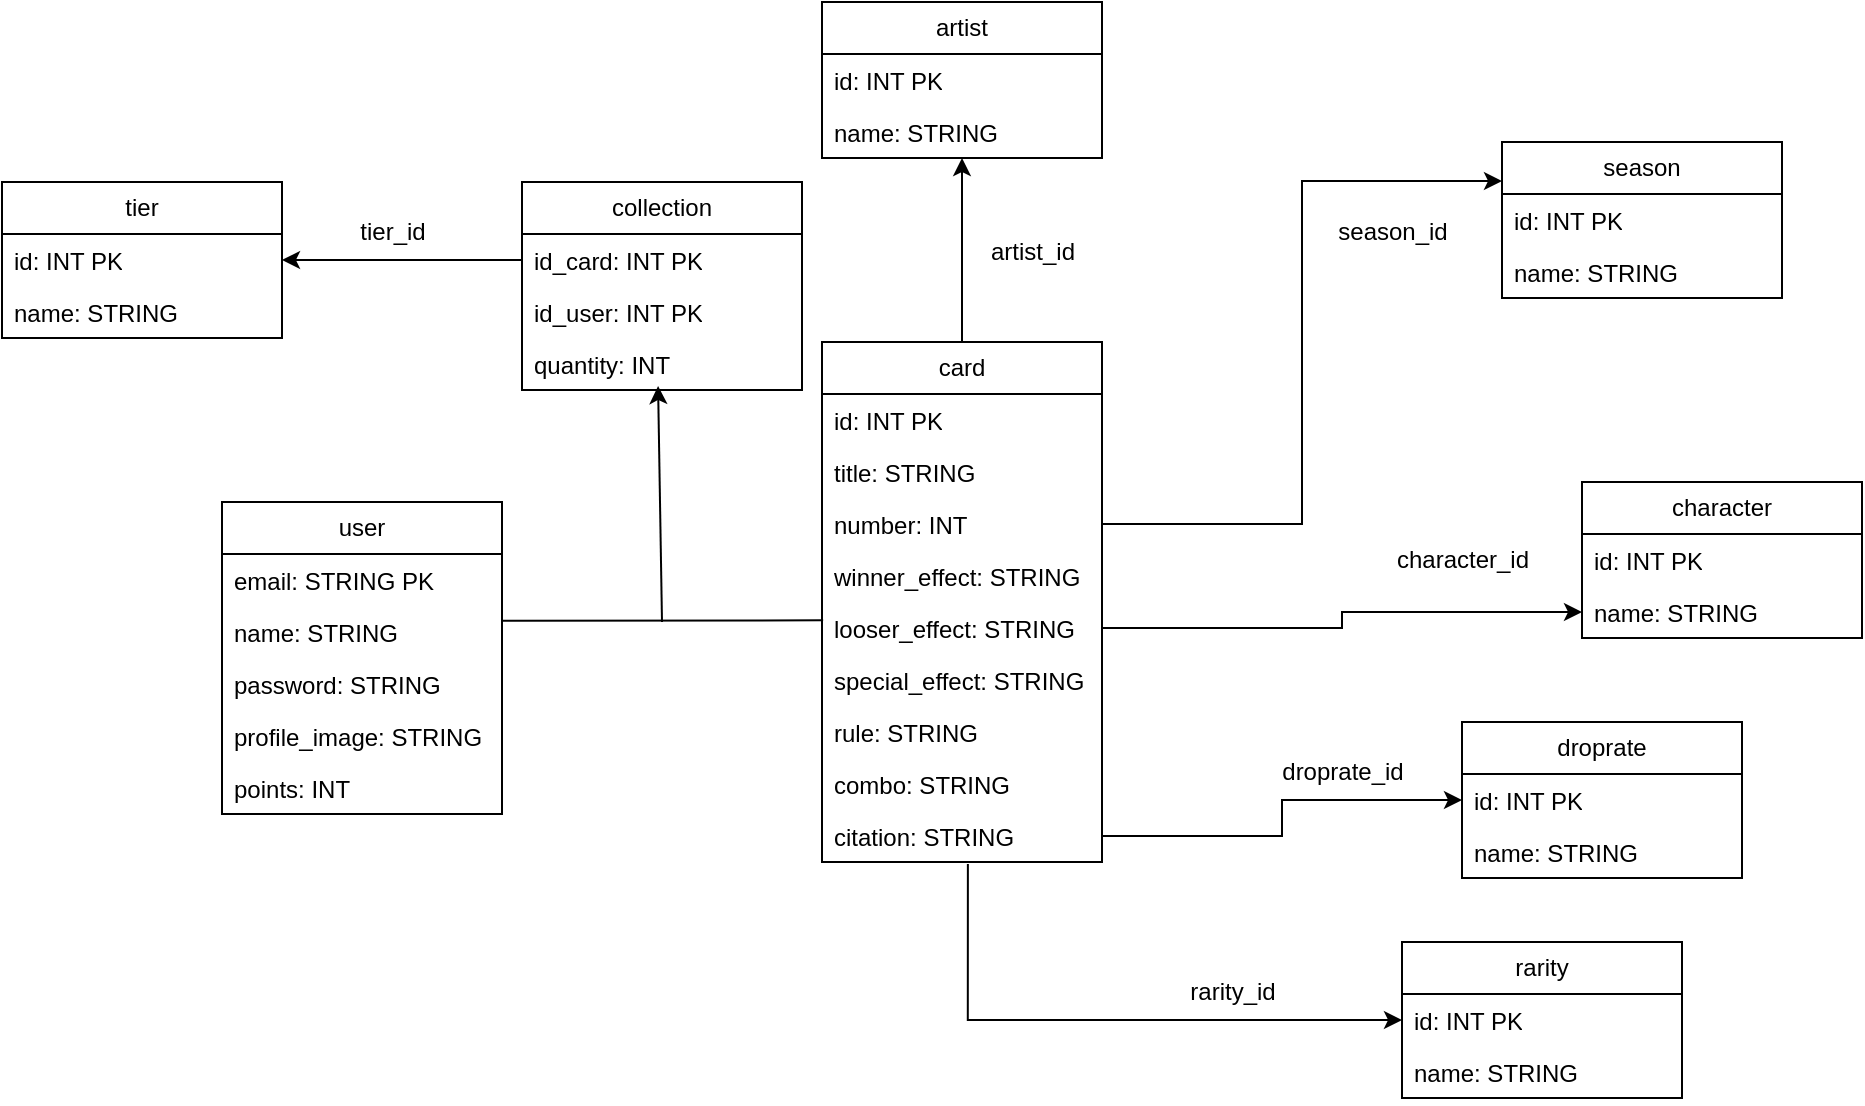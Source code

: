 <mxfile version="28.0.9">
  <diagram name="Page-1" id="RwIAySU6jZXq3iFfo7sS">
    <mxGraphModel dx="2253" dy="777" grid="1" gridSize="10" guides="1" tooltips="1" connect="1" arrows="1" fold="1" page="1" pageScale="1" pageWidth="827" pageHeight="1169" math="0" shadow="0">
      <root>
        <mxCell id="0" />
        <mxCell id="1" parent="0" />
        <mxCell id="bao-scZ2mfOTdxJ5jmmJ-70" value="" style="edgeStyle=orthogonalEdgeStyle;rounded=0;orthogonalLoop=1;jettySize=auto;html=1;entryX=0.5;entryY=1;entryDx=0;entryDy=0;entryPerimeter=0;" parent="1" source="bao-scZ2mfOTdxJ5jmmJ-5" target="bao-scZ2mfOTdxJ5jmmJ-21" edge="1">
          <mxGeometry relative="1" as="geometry" />
        </mxCell>
        <mxCell id="bao-scZ2mfOTdxJ5jmmJ-5" value="card" style="swimlane;fontStyle=0;childLayout=stackLayout;horizontal=1;startSize=26;fillColor=none;horizontalStack=0;resizeParent=1;resizeParentMax=0;resizeLast=0;collapsible=1;marginBottom=0;whiteSpace=wrap;html=1;" parent="1" vertex="1">
          <mxGeometry x="-100" y="430" width="140" height="260" as="geometry" />
        </mxCell>
        <mxCell id="bao-scZ2mfOTdxJ5jmmJ-6" value="id: INT PK" style="text;strokeColor=none;fillColor=none;align=left;verticalAlign=top;spacingLeft=4;spacingRight=4;overflow=hidden;rotatable=0;points=[[0,0.5],[1,0.5]];portConstraint=eastwest;whiteSpace=wrap;html=1;" parent="bao-scZ2mfOTdxJ5jmmJ-5" vertex="1">
          <mxGeometry y="26" width="140" height="26" as="geometry" />
        </mxCell>
        <mxCell id="bao-scZ2mfOTdxJ5jmmJ-35" value="title: STRING" style="text;strokeColor=none;fillColor=none;align=left;verticalAlign=top;spacingLeft=4;spacingRight=4;overflow=hidden;rotatable=0;points=[[0,0.5],[1,0.5]];portConstraint=eastwest;whiteSpace=wrap;html=1;" parent="bao-scZ2mfOTdxJ5jmmJ-5" vertex="1">
          <mxGeometry y="52" width="140" height="26" as="geometry" />
        </mxCell>
        <mxCell id="bao-scZ2mfOTdxJ5jmmJ-8" value="number: INT" style="text;strokeColor=none;fillColor=none;align=left;verticalAlign=top;spacingLeft=4;spacingRight=4;overflow=hidden;rotatable=0;points=[[0,0.5],[1,0.5]];portConstraint=eastwest;whiteSpace=wrap;html=1;" parent="bao-scZ2mfOTdxJ5jmmJ-5" vertex="1">
          <mxGeometry y="78" width="140" height="26" as="geometry" />
        </mxCell>
        <mxCell id="bao-scZ2mfOTdxJ5jmmJ-13" value="winner_effect: STRING" style="text;strokeColor=none;fillColor=none;align=left;verticalAlign=top;spacingLeft=4;spacingRight=4;overflow=hidden;rotatable=0;points=[[0,0.5],[1,0.5]];portConstraint=eastwest;whiteSpace=wrap;html=1;" parent="bao-scZ2mfOTdxJ5jmmJ-5" vertex="1">
          <mxGeometry y="104" width="140" height="26" as="geometry" />
        </mxCell>
        <mxCell id="bao-scZ2mfOTdxJ5jmmJ-14" value="looser_effect: STRING" style="text;strokeColor=none;fillColor=none;align=left;verticalAlign=top;spacingLeft=4;spacingRight=4;overflow=hidden;rotatable=0;points=[[0,0.5],[1,0.5]];portConstraint=eastwest;whiteSpace=wrap;html=1;" parent="bao-scZ2mfOTdxJ5jmmJ-5" vertex="1">
          <mxGeometry y="130" width="140" height="26" as="geometry" />
        </mxCell>
        <mxCell id="bao-scZ2mfOTdxJ5jmmJ-15" value="special_effect: STRING" style="text;strokeColor=none;fillColor=none;align=left;verticalAlign=top;spacingLeft=4;spacingRight=4;overflow=hidden;rotatable=0;points=[[0,0.5],[1,0.5]];portConstraint=eastwest;whiteSpace=wrap;html=1;" parent="bao-scZ2mfOTdxJ5jmmJ-5" vertex="1">
          <mxGeometry y="156" width="140" height="26" as="geometry" />
        </mxCell>
        <mxCell id="bao-scZ2mfOTdxJ5jmmJ-16" value="rule: STRING" style="text;strokeColor=none;fillColor=none;align=left;verticalAlign=top;spacingLeft=4;spacingRight=4;overflow=hidden;rotatable=0;points=[[0,0.5],[1,0.5]];portConstraint=eastwest;whiteSpace=wrap;html=1;" parent="bao-scZ2mfOTdxJ5jmmJ-5" vertex="1">
          <mxGeometry y="182" width="140" height="26" as="geometry" />
        </mxCell>
        <mxCell id="bao-scZ2mfOTdxJ5jmmJ-17" value="combo: STRING" style="text;strokeColor=none;fillColor=none;align=left;verticalAlign=top;spacingLeft=4;spacingRight=4;overflow=hidden;rotatable=0;points=[[0,0.5],[1,0.5]];portConstraint=eastwest;whiteSpace=wrap;html=1;" parent="bao-scZ2mfOTdxJ5jmmJ-5" vertex="1">
          <mxGeometry y="208" width="140" height="26" as="geometry" />
        </mxCell>
        <mxCell id="bao-scZ2mfOTdxJ5jmmJ-18" value="citation: STRING" style="text;strokeColor=none;fillColor=none;align=left;verticalAlign=top;spacingLeft=4;spacingRight=4;overflow=hidden;rotatable=0;points=[[0,0.5],[1,0.5]];portConstraint=eastwest;whiteSpace=wrap;html=1;" parent="bao-scZ2mfOTdxJ5jmmJ-5" vertex="1">
          <mxGeometry y="234" width="140" height="26" as="geometry" />
        </mxCell>
        <mxCell id="bao-scZ2mfOTdxJ5jmmJ-19" value="artist" style="swimlane;fontStyle=0;childLayout=stackLayout;horizontal=1;startSize=26;fillColor=none;horizontalStack=0;resizeParent=1;resizeParentMax=0;resizeLast=0;collapsible=1;marginBottom=0;whiteSpace=wrap;html=1;" parent="1" vertex="1">
          <mxGeometry x="-100" y="260" width="140" height="78" as="geometry" />
        </mxCell>
        <mxCell id="bao-scZ2mfOTdxJ5jmmJ-20" value="id: INT PK" style="text;strokeColor=none;fillColor=none;align=left;verticalAlign=top;spacingLeft=4;spacingRight=4;overflow=hidden;rotatable=0;points=[[0,0.5],[1,0.5]];portConstraint=eastwest;whiteSpace=wrap;html=1;" parent="bao-scZ2mfOTdxJ5jmmJ-19" vertex="1">
          <mxGeometry y="26" width="140" height="26" as="geometry" />
        </mxCell>
        <mxCell id="bao-scZ2mfOTdxJ5jmmJ-21" value="name: STRING" style="text;strokeColor=none;fillColor=none;align=left;verticalAlign=top;spacingLeft=4;spacingRight=4;overflow=hidden;rotatable=0;points=[[0,0.5],[1,0.5]];portConstraint=eastwest;whiteSpace=wrap;html=1;" parent="bao-scZ2mfOTdxJ5jmmJ-19" vertex="1">
          <mxGeometry y="52" width="140" height="26" as="geometry" />
        </mxCell>
        <mxCell id="bao-scZ2mfOTdxJ5jmmJ-37" value="artist_id" style="text;html=1;align=center;verticalAlign=middle;resizable=0;points=[];autosize=1;strokeColor=none;fillColor=none;" parent="1" vertex="1">
          <mxGeometry x="-30" y="370" width="70" height="30" as="geometry" />
        </mxCell>
        <mxCell id="bao-scZ2mfOTdxJ5jmmJ-38" value="season" style="swimlane;fontStyle=0;childLayout=stackLayout;horizontal=1;startSize=26;fillColor=none;horizontalStack=0;resizeParent=1;resizeParentMax=0;resizeLast=0;collapsible=1;marginBottom=0;whiteSpace=wrap;html=1;" parent="1" vertex="1">
          <mxGeometry x="240" y="330" width="140" height="78" as="geometry" />
        </mxCell>
        <mxCell id="bao-scZ2mfOTdxJ5jmmJ-39" value="id: INT PK" style="text;strokeColor=none;fillColor=none;align=left;verticalAlign=top;spacingLeft=4;spacingRight=4;overflow=hidden;rotatable=0;points=[[0,0.5],[1,0.5]];portConstraint=eastwest;whiteSpace=wrap;html=1;" parent="bao-scZ2mfOTdxJ5jmmJ-38" vertex="1">
          <mxGeometry y="26" width="140" height="26" as="geometry" />
        </mxCell>
        <mxCell id="bao-scZ2mfOTdxJ5jmmJ-40" value="name: STRING" style="text;strokeColor=none;fillColor=none;align=left;verticalAlign=top;spacingLeft=4;spacingRight=4;overflow=hidden;rotatable=0;points=[[0,0.5],[1,0.5]];portConstraint=eastwest;whiteSpace=wrap;html=1;" parent="bao-scZ2mfOTdxJ5jmmJ-38" vertex="1">
          <mxGeometry y="52" width="140" height="26" as="geometry" />
        </mxCell>
        <mxCell id="bao-scZ2mfOTdxJ5jmmJ-41" value="" style="edgeStyle=orthogonalEdgeStyle;rounded=0;orthogonalLoop=1;jettySize=auto;html=1;entryX=0;entryY=0.25;entryDx=0;entryDy=0;exitX=1;exitY=0.5;exitDx=0;exitDy=0;" parent="1" source="bao-scZ2mfOTdxJ5jmmJ-8" target="bao-scZ2mfOTdxJ5jmmJ-38" edge="1">
          <mxGeometry relative="1" as="geometry">
            <mxPoint x="-180" y="437" as="sourcePoint" />
            <mxPoint x="20" y="463" as="targetPoint" />
          </mxGeometry>
        </mxCell>
        <mxCell id="bao-scZ2mfOTdxJ5jmmJ-43" value="season_id" style="text;html=1;align=center;verticalAlign=middle;resizable=0;points=[];autosize=1;strokeColor=none;fillColor=none;" parent="1" vertex="1">
          <mxGeometry x="145" y="360" width="80" height="30" as="geometry" />
        </mxCell>
        <mxCell id="bao-scZ2mfOTdxJ5jmmJ-44" value="character" style="swimlane;fontStyle=0;childLayout=stackLayout;horizontal=1;startSize=26;fillColor=none;horizontalStack=0;resizeParent=1;resizeParentMax=0;resizeLast=0;collapsible=1;marginBottom=0;whiteSpace=wrap;html=1;" parent="1" vertex="1">
          <mxGeometry x="280" y="500" width="140" height="78" as="geometry" />
        </mxCell>
        <mxCell id="bao-scZ2mfOTdxJ5jmmJ-45" value="id: INT PK" style="text;strokeColor=none;fillColor=none;align=left;verticalAlign=top;spacingLeft=4;spacingRight=4;overflow=hidden;rotatable=0;points=[[0,0.5],[1,0.5]];portConstraint=eastwest;whiteSpace=wrap;html=1;" parent="bao-scZ2mfOTdxJ5jmmJ-44" vertex="1">
          <mxGeometry y="26" width="140" height="26" as="geometry" />
        </mxCell>
        <mxCell id="bao-scZ2mfOTdxJ5jmmJ-46" value="name: STRING" style="text;strokeColor=none;fillColor=none;align=left;verticalAlign=top;spacingLeft=4;spacingRight=4;overflow=hidden;rotatable=0;points=[[0,0.5],[1,0.5]];portConstraint=eastwest;whiteSpace=wrap;html=1;" parent="bao-scZ2mfOTdxJ5jmmJ-44" vertex="1">
          <mxGeometry y="52" width="140" height="26" as="geometry" />
        </mxCell>
        <mxCell id="bao-scZ2mfOTdxJ5jmmJ-47" value="" style="edgeStyle=orthogonalEdgeStyle;rounded=0;orthogonalLoop=1;jettySize=auto;html=1;entryX=0;entryY=0.5;entryDx=0;entryDy=0;exitX=1;exitY=0.5;exitDx=0;exitDy=0;" parent="1" source="bao-scZ2mfOTdxJ5jmmJ-14" target="bao-scZ2mfOTdxJ5jmmJ-46" edge="1">
          <mxGeometry relative="1" as="geometry" />
        </mxCell>
        <mxCell id="bao-scZ2mfOTdxJ5jmmJ-48" value="character_id" style="text;html=1;align=center;verticalAlign=middle;resizable=0;points=[];autosize=1;strokeColor=none;fillColor=none;" parent="1" vertex="1">
          <mxGeometry x="175" y="524" width="90" height="30" as="geometry" />
        </mxCell>
        <mxCell id="bao-scZ2mfOTdxJ5jmmJ-49" value="droprate" style="swimlane;fontStyle=0;childLayout=stackLayout;horizontal=1;startSize=26;fillColor=none;horizontalStack=0;resizeParent=1;resizeParentMax=0;resizeLast=0;collapsible=1;marginBottom=0;whiteSpace=wrap;html=1;" parent="1" vertex="1">
          <mxGeometry x="220" y="620" width="140" height="78" as="geometry" />
        </mxCell>
        <mxCell id="bao-scZ2mfOTdxJ5jmmJ-50" value="id: INT PK" style="text;strokeColor=none;fillColor=none;align=left;verticalAlign=top;spacingLeft=4;spacingRight=4;overflow=hidden;rotatable=0;points=[[0,0.5],[1,0.5]];portConstraint=eastwest;whiteSpace=wrap;html=1;" parent="bao-scZ2mfOTdxJ5jmmJ-49" vertex="1">
          <mxGeometry y="26" width="140" height="26" as="geometry" />
        </mxCell>
        <mxCell id="bao-scZ2mfOTdxJ5jmmJ-51" value="name: STRING" style="text;strokeColor=none;fillColor=none;align=left;verticalAlign=top;spacingLeft=4;spacingRight=4;overflow=hidden;rotatable=0;points=[[0,0.5],[1,0.5]];portConstraint=eastwest;whiteSpace=wrap;html=1;" parent="bao-scZ2mfOTdxJ5jmmJ-49" vertex="1">
          <mxGeometry y="52" width="140" height="26" as="geometry" />
        </mxCell>
        <mxCell id="bao-scZ2mfOTdxJ5jmmJ-52" value="" style="edgeStyle=orthogonalEdgeStyle;rounded=0;orthogonalLoop=1;jettySize=auto;html=1;" parent="1" source="bao-scZ2mfOTdxJ5jmmJ-18" target="bao-scZ2mfOTdxJ5jmmJ-50" edge="1">
          <mxGeometry relative="1" as="geometry" />
        </mxCell>
        <mxCell id="bao-scZ2mfOTdxJ5jmmJ-53" value="droprate_id" style="text;html=1;align=center;verticalAlign=middle;resizable=0;points=[];autosize=1;strokeColor=none;fillColor=none;" parent="1" vertex="1">
          <mxGeometry x="120" y="630" width="80" height="30" as="geometry" />
        </mxCell>
        <mxCell id="bao-scZ2mfOTdxJ5jmmJ-54" value="rarity" style="swimlane;fontStyle=0;childLayout=stackLayout;horizontal=1;startSize=26;fillColor=none;horizontalStack=0;resizeParent=1;resizeParentMax=0;resizeLast=0;collapsible=1;marginBottom=0;whiteSpace=wrap;html=1;" parent="1" vertex="1">
          <mxGeometry x="190" y="730" width="140" height="78" as="geometry" />
        </mxCell>
        <mxCell id="bao-scZ2mfOTdxJ5jmmJ-55" value="id: INT PK" style="text;strokeColor=none;fillColor=none;align=left;verticalAlign=top;spacingLeft=4;spacingRight=4;overflow=hidden;rotatable=0;points=[[0,0.5],[1,0.5]];portConstraint=eastwest;whiteSpace=wrap;html=1;" parent="bao-scZ2mfOTdxJ5jmmJ-54" vertex="1">
          <mxGeometry y="26" width="140" height="26" as="geometry" />
        </mxCell>
        <mxCell id="bao-scZ2mfOTdxJ5jmmJ-56" value="name: STRING" style="text;strokeColor=none;fillColor=none;align=left;verticalAlign=top;spacingLeft=4;spacingRight=4;overflow=hidden;rotatable=0;points=[[0,0.5],[1,0.5]];portConstraint=eastwest;whiteSpace=wrap;html=1;" parent="bao-scZ2mfOTdxJ5jmmJ-54" vertex="1">
          <mxGeometry y="52" width="140" height="26" as="geometry" />
        </mxCell>
        <mxCell id="bao-scZ2mfOTdxJ5jmmJ-57" value="" style="edgeStyle=orthogonalEdgeStyle;rounded=0;orthogonalLoop=1;jettySize=auto;html=1;exitX=0.521;exitY=1.038;exitDx=0;exitDy=0;exitPerimeter=0;entryX=0;entryY=0.5;entryDx=0;entryDy=0;" parent="1" source="bao-scZ2mfOTdxJ5jmmJ-18" target="bao-scZ2mfOTdxJ5jmmJ-55" edge="1">
          <mxGeometry relative="1" as="geometry">
            <mxPoint x="-70" y="620" as="sourcePoint" />
            <mxPoint x="240" y="632" as="targetPoint" />
          </mxGeometry>
        </mxCell>
        <mxCell id="bao-scZ2mfOTdxJ5jmmJ-58" value="rarity_id" style="text;html=1;align=center;verticalAlign=middle;resizable=0;points=[];autosize=1;strokeColor=none;fillColor=none;" parent="1" vertex="1">
          <mxGeometry x="70" y="740" width="70" height="30" as="geometry" />
        </mxCell>
        <mxCell id="bao-scZ2mfOTdxJ5jmmJ-59" value="user" style="swimlane;fontStyle=0;childLayout=stackLayout;horizontal=1;startSize=26;fillColor=none;horizontalStack=0;resizeParent=1;resizeParentMax=0;resizeLast=0;collapsible=1;marginBottom=0;whiteSpace=wrap;html=1;" parent="1" vertex="1">
          <mxGeometry x="-400" y="510" width="140" height="156" as="geometry" />
        </mxCell>
        <mxCell id="bao-scZ2mfOTdxJ5jmmJ-60" value="email: STRING PK" style="text;strokeColor=none;fillColor=none;align=left;verticalAlign=top;spacingLeft=4;spacingRight=4;overflow=hidden;rotatable=0;points=[[0,0.5],[1,0.5]];portConstraint=eastwest;whiteSpace=wrap;html=1;" parent="bao-scZ2mfOTdxJ5jmmJ-59" vertex="1">
          <mxGeometry y="26" width="140" height="26" as="geometry" />
        </mxCell>
        <mxCell id="bao-scZ2mfOTdxJ5jmmJ-61" value="name: STRING" style="text;strokeColor=none;fillColor=none;align=left;verticalAlign=top;spacingLeft=4;spacingRight=4;overflow=hidden;rotatable=0;points=[[0,0.5],[1,0.5]];portConstraint=eastwest;whiteSpace=wrap;html=1;" parent="bao-scZ2mfOTdxJ5jmmJ-59" vertex="1">
          <mxGeometry y="52" width="140" height="26" as="geometry" />
        </mxCell>
        <mxCell id="bao-scZ2mfOTdxJ5jmmJ-62" value="password: STRING" style="text;strokeColor=none;fillColor=none;align=left;verticalAlign=top;spacingLeft=4;spacingRight=4;overflow=hidden;rotatable=0;points=[[0,0.5],[1,0.5]];portConstraint=eastwest;whiteSpace=wrap;html=1;" parent="bao-scZ2mfOTdxJ5jmmJ-59" vertex="1">
          <mxGeometry y="78" width="140" height="26" as="geometry" />
        </mxCell>
        <mxCell id="bao-scZ2mfOTdxJ5jmmJ-63" value="profile_image: STRING" style="text;strokeColor=none;fillColor=none;align=left;verticalAlign=top;spacingLeft=4;spacingRight=4;overflow=hidden;rotatable=0;points=[[0,0.5],[1,0.5]];portConstraint=eastwest;whiteSpace=wrap;html=1;" parent="bao-scZ2mfOTdxJ5jmmJ-59" vertex="1">
          <mxGeometry y="104" width="140" height="26" as="geometry" />
        </mxCell>
        <mxCell id="stoe__0u4PQdWyUTuiRy-1" value="points: INT" style="text;strokeColor=none;fillColor=none;align=left;verticalAlign=top;spacingLeft=4;spacingRight=4;overflow=hidden;rotatable=0;points=[[0,0.5],[1,0.5]];portConstraint=eastwest;whiteSpace=wrap;html=1;" vertex="1" parent="bao-scZ2mfOTdxJ5jmmJ-59">
          <mxGeometry y="130" width="140" height="26" as="geometry" />
        </mxCell>
        <mxCell id="bao-scZ2mfOTdxJ5jmmJ-64" value="collection" style="swimlane;fontStyle=0;childLayout=stackLayout;horizontal=1;startSize=26;fillColor=none;horizontalStack=0;resizeParent=1;resizeParentMax=0;resizeLast=0;collapsible=1;marginBottom=0;whiteSpace=wrap;html=1;" parent="1" vertex="1">
          <mxGeometry x="-250" y="350" width="140" height="104" as="geometry" />
        </mxCell>
        <mxCell id="bao-scZ2mfOTdxJ5jmmJ-65" value="id_card: INT PK" style="text;strokeColor=none;fillColor=none;align=left;verticalAlign=top;spacingLeft=4;spacingRight=4;overflow=hidden;rotatable=0;points=[[0,0.5],[1,0.5]];portConstraint=eastwest;whiteSpace=wrap;html=1;" parent="bao-scZ2mfOTdxJ5jmmJ-64" vertex="1">
          <mxGeometry y="26" width="140" height="26" as="geometry" />
        </mxCell>
        <mxCell id="bao-scZ2mfOTdxJ5jmmJ-66" value="id_user: INT PK" style="text;strokeColor=none;fillColor=none;align=left;verticalAlign=top;spacingLeft=4;spacingRight=4;overflow=hidden;rotatable=0;points=[[0,0.5],[1,0.5]];portConstraint=eastwest;whiteSpace=wrap;html=1;" parent="bao-scZ2mfOTdxJ5jmmJ-64" vertex="1">
          <mxGeometry y="52" width="140" height="26" as="geometry" />
        </mxCell>
        <mxCell id="bao-scZ2mfOTdxJ5jmmJ-67" value="quantity: INT" style="text;strokeColor=none;fillColor=none;align=left;verticalAlign=top;spacingLeft=4;spacingRight=4;overflow=hidden;rotatable=0;points=[[0,0.5],[1,0.5]];portConstraint=eastwest;whiteSpace=wrap;html=1;" parent="bao-scZ2mfOTdxJ5jmmJ-64" vertex="1">
          <mxGeometry y="78" width="140" height="26" as="geometry" />
        </mxCell>
        <mxCell id="bao-scZ2mfOTdxJ5jmmJ-71" value="" style="endArrow=none;html=1;rounded=0;exitX=1.002;exitY=0.286;exitDx=0;exitDy=0;entryX=0.004;entryY=0.353;entryDx=0;entryDy=0;exitPerimeter=0;entryPerimeter=0;" parent="1" source="bao-scZ2mfOTdxJ5jmmJ-61" target="bao-scZ2mfOTdxJ5jmmJ-14" edge="1">
          <mxGeometry width="50" height="50" relative="1" as="geometry">
            <mxPoint x="-30" y="680" as="sourcePoint" />
            <mxPoint x="20" y="630" as="targetPoint" />
          </mxGeometry>
        </mxCell>
        <mxCell id="bao-scZ2mfOTdxJ5jmmJ-72" value="" style="endArrow=classic;html=1;rounded=0;entryX=0.486;entryY=0.923;entryDx=0;entryDy=0;entryPerimeter=0;" parent="1" target="bao-scZ2mfOTdxJ5jmmJ-67" edge="1">
          <mxGeometry width="50" height="50" relative="1" as="geometry">
            <mxPoint x="-180" y="570" as="sourcePoint" />
            <mxPoint x="20" y="630" as="targetPoint" />
          </mxGeometry>
        </mxCell>
        <mxCell id="bao-scZ2mfOTdxJ5jmmJ-73" value="tier" style="swimlane;fontStyle=0;childLayout=stackLayout;horizontal=1;startSize=26;fillColor=none;horizontalStack=0;resizeParent=1;resizeParentMax=0;resizeLast=0;collapsible=1;marginBottom=0;whiteSpace=wrap;html=1;" parent="1" vertex="1">
          <mxGeometry x="-510" y="350" width="140" height="78" as="geometry" />
        </mxCell>
        <mxCell id="bao-scZ2mfOTdxJ5jmmJ-74" value="id: INT PK" style="text;strokeColor=none;fillColor=none;align=left;verticalAlign=top;spacingLeft=4;spacingRight=4;overflow=hidden;rotatable=0;points=[[0,0.5],[1,0.5]];portConstraint=eastwest;whiteSpace=wrap;html=1;" parent="bao-scZ2mfOTdxJ5jmmJ-73" vertex="1">
          <mxGeometry y="26" width="140" height="26" as="geometry" />
        </mxCell>
        <mxCell id="bao-scZ2mfOTdxJ5jmmJ-75" value="name: STRING" style="text;strokeColor=none;fillColor=none;align=left;verticalAlign=top;spacingLeft=4;spacingRight=4;overflow=hidden;rotatable=0;points=[[0,0.5],[1,0.5]];portConstraint=eastwest;whiteSpace=wrap;html=1;" parent="bao-scZ2mfOTdxJ5jmmJ-73" vertex="1">
          <mxGeometry y="52" width="140" height="26" as="geometry" />
        </mxCell>
        <mxCell id="bao-scZ2mfOTdxJ5jmmJ-78" value="" style="edgeStyle=orthogonalEdgeStyle;rounded=0;orthogonalLoop=1;jettySize=auto;html=1;entryX=1;entryY=0.5;entryDx=0;entryDy=0;" parent="1" source="bao-scZ2mfOTdxJ5jmmJ-65" target="bao-scZ2mfOTdxJ5jmmJ-74" edge="1">
          <mxGeometry relative="1" as="geometry" />
        </mxCell>
        <mxCell id="bao-scZ2mfOTdxJ5jmmJ-79" value="tier_id" style="text;html=1;align=center;verticalAlign=middle;resizable=0;points=[];autosize=1;strokeColor=none;fillColor=none;" parent="1" vertex="1">
          <mxGeometry x="-345" y="360" width="60" height="30" as="geometry" />
        </mxCell>
      </root>
    </mxGraphModel>
  </diagram>
</mxfile>
